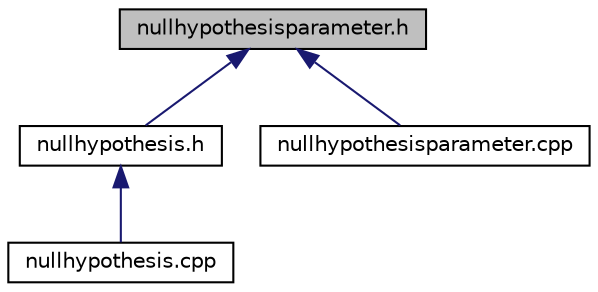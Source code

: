 digraph "nullhypothesisparameter.h"
{
  edge [fontname="Helvetica",fontsize="10",labelfontname="Helvetica",labelfontsize="10"];
  node [fontname="Helvetica",fontsize="10",shape=record];
  Node1 [label="nullhypothesisparameter.h",height=0.2,width=0.4,color="black", fillcolor="grey75", style="filled", fontcolor="black"];
  Node1 -> Node2 [dir="back",color="midnightblue",fontsize="10",style="solid",fontname="Helvetica"];
  Node2 [label="nullhypothesis.h",height=0.2,width=0.4,color="black", fillcolor="white", style="filled",URL="$nullhypothesis_8h.html"];
  Node2 -> Node3 [dir="back",color="midnightblue",fontsize="10",style="solid",fontname="Helvetica"];
  Node3 [label="nullhypothesis.cpp",height=0.2,width=0.4,color="black", fillcolor="white", style="filled",URL="$nullhypothesis_8cpp.html"];
  Node1 -> Node4 [dir="back",color="midnightblue",fontsize="10",style="solid",fontname="Helvetica"];
  Node4 [label="nullhypothesisparameter.cpp",height=0.2,width=0.4,color="black", fillcolor="white", style="filled",URL="$nullhypothesisparameter_8cpp.html"];
}
